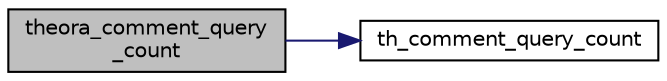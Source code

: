 digraph "theora_comment_query_count"
{
  edge [fontname="Helvetica",fontsize="10",labelfontname="Helvetica",labelfontsize="10"];
  node [fontname="Helvetica",fontsize="10",shape=record];
  rankdir="LR";
  Node1 [label="theora_comment_query\l_count",height=0.2,width=0.4,color="black", fillcolor="grey75", style="filled", fontcolor="black"];
  Node1 -> Node2 [color="midnightblue",fontsize="10",style="solid",fontname="Helvetica"];
  Node2 [label="th_comment_query_count",height=0.2,width=0.4,color="black", fillcolor="white", style="filled",URL="$group__basefuncs.html#ga81d518dc4426f63ceaedcbe2668679fc"];
}

